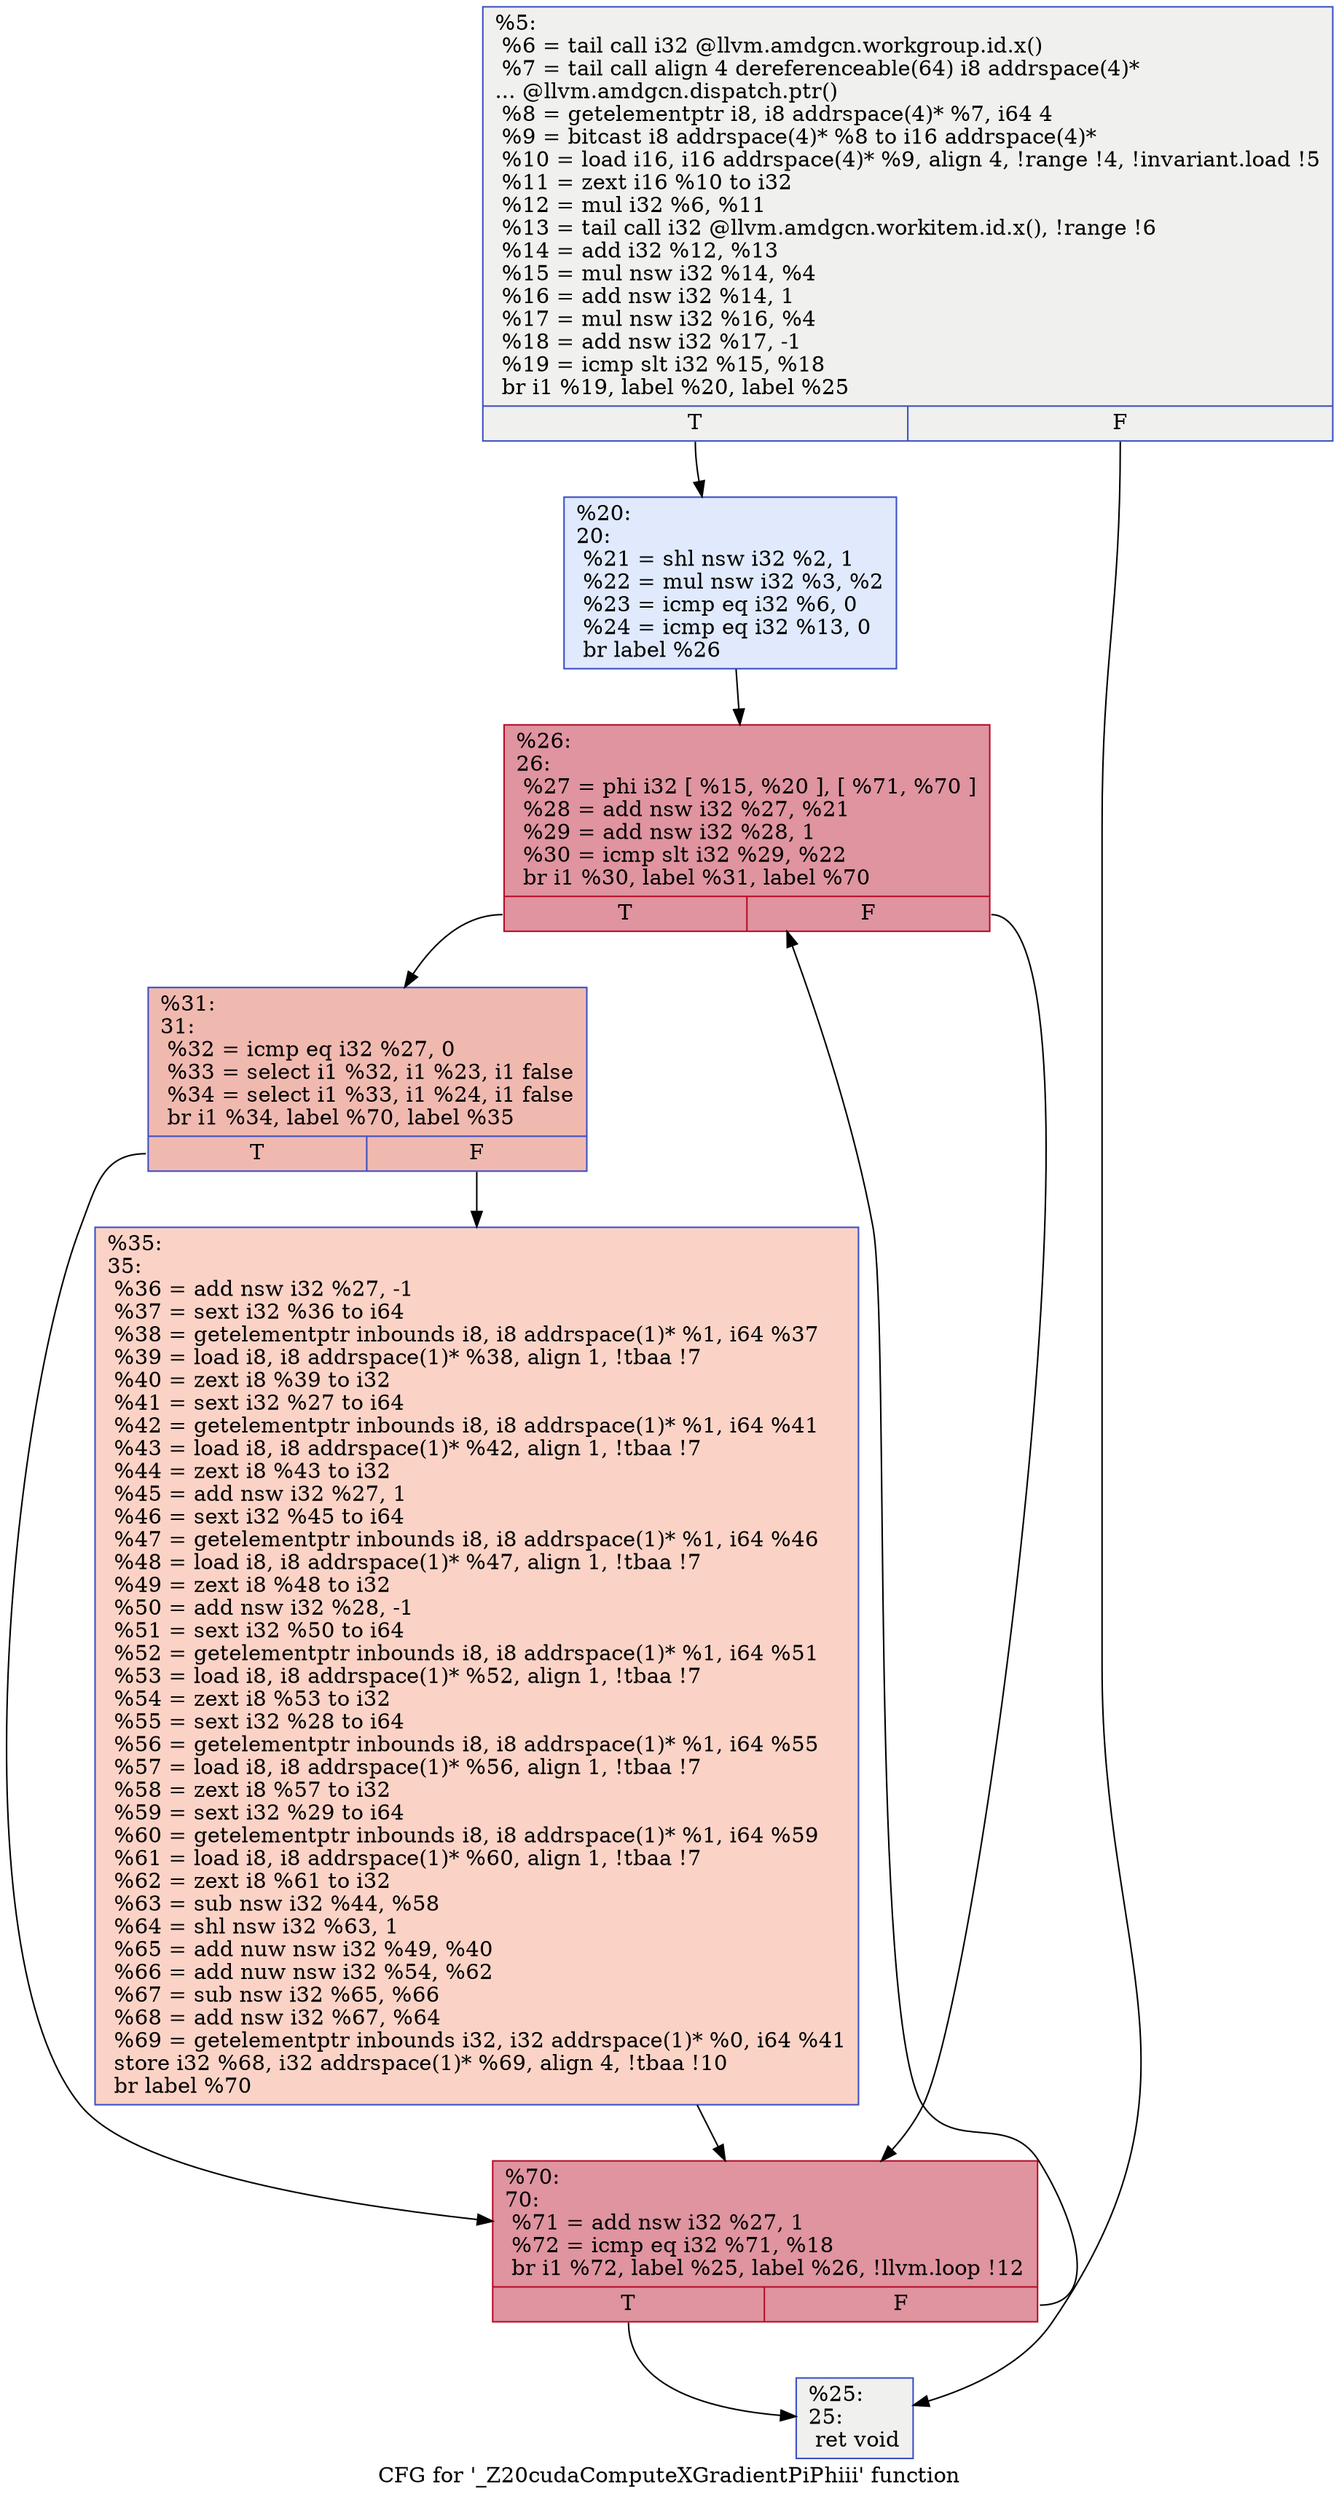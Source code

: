 digraph "CFG for '_Z20cudaComputeXGradientPiPhiii' function" {
	label="CFG for '_Z20cudaComputeXGradientPiPhiii' function";

	Node0x46e4900 [shape=record,color="#3d50c3ff", style=filled, fillcolor="#dedcdb70",label="{%5:\l  %6 = tail call i32 @llvm.amdgcn.workgroup.id.x()\l  %7 = tail call align 4 dereferenceable(64) i8 addrspace(4)*\l... @llvm.amdgcn.dispatch.ptr()\l  %8 = getelementptr i8, i8 addrspace(4)* %7, i64 4\l  %9 = bitcast i8 addrspace(4)* %8 to i16 addrspace(4)*\l  %10 = load i16, i16 addrspace(4)* %9, align 4, !range !4, !invariant.load !5\l  %11 = zext i16 %10 to i32\l  %12 = mul i32 %6, %11\l  %13 = tail call i32 @llvm.amdgcn.workitem.id.x(), !range !6\l  %14 = add i32 %12, %13\l  %15 = mul nsw i32 %14, %4\l  %16 = add nsw i32 %14, 1\l  %17 = mul nsw i32 %16, %4\l  %18 = add nsw i32 %17, -1\l  %19 = icmp slt i32 %15, %18\l  br i1 %19, label %20, label %25\l|{<s0>T|<s1>F}}"];
	Node0x46e4900:s0 -> Node0x46e6ab0;
	Node0x46e4900:s1 -> Node0x46e6b40;
	Node0x46e6ab0 [shape=record,color="#3d50c3ff", style=filled, fillcolor="#b9d0f970",label="{%20:\l20:                                               \l  %21 = shl nsw i32 %2, 1\l  %22 = mul nsw i32 %3, %2\l  %23 = icmp eq i32 %6, 0\l  %24 = icmp eq i32 %13, 0\l  br label %26\l}"];
	Node0x46e6ab0 -> Node0x46e6ef0;
	Node0x46e6b40 [shape=record,color="#3d50c3ff", style=filled, fillcolor="#dedcdb70",label="{%25:\l25:                                               \l  ret void\l}"];
	Node0x46e6ef0 [shape=record,color="#b70d28ff", style=filled, fillcolor="#b70d2870",label="{%26:\l26:                                               \l  %27 = phi i32 [ %15, %20 ], [ %71, %70 ]\l  %28 = add nsw i32 %27, %21\l  %29 = add nsw i32 %28, 1\l  %30 = icmp slt i32 %29, %22\l  br i1 %30, label %31, label %70\l|{<s0>T|<s1>F}}"];
	Node0x46e6ef0:s0 -> Node0x46e72e0;
	Node0x46e6ef0:s1 -> Node0x46e7030;
	Node0x46e72e0 [shape=record,color="#3d50c3ff", style=filled, fillcolor="#de614d70",label="{%31:\l31:                                               \l  %32 = icmp eq i32 %27, 0\l  %33 = select i1 %32, i1 %23, i1 false\l  %34 = select i1 %33, i1 %24, i1 false\l  br i1 %34, label %70, label %35\l|{<s0>T|<s1>F}}"];
	Node0x46e72e0:s0 -> Node0x46e7030;
	Node0x46e72e0:s1 -> Node0x46e7770;
	Node0x46e7770 [shape=record,color="#3d50c3ff", style=filled, fillcolor="#f59c7d70",label="{%35:\l35:                                               \l  %36 = add nsw i32 %27, -1\l  %37 = sext i32 %36 to i64\l  %38 = getelementptr inbounds i8, i8 addrspace(1)* %1, i64 %37\l  %39 = load i8, i8 addrspace(1)* %38, align 1, !tbaa !7\l  %40 = zext i8 %39 to i32\l  %41 = sext i32 %27 to i64\l  %42 = getelementptr inbounds i8, i8 addrspace(1)* %1, i64 %41\l  %43 = load i8, i8 addrspace(1)* %42, align 1, !tbaa !7\l  %44 = zext i8 %43 to i32\l  %45 = add nsw i32 %27, 1\l  %46 = sext i32 %45 to i64\l  %47 = getelementptr inbounds i8, i8 addrspace(1)* %1, i64 %46\l  %48 = load i8, i8 addrspace(1)* %47, align 1, !tbaa !7\l  %49 = zext i8 %48 to i32\l  %50 = add nsw i32 %28, -1\l  %51 = sext i32 %50 to i64\l  %52 = getelementptr inbounds i8, i8 addrspace(1)* %1, i64 %51\l  %53 = load i8, i8 addrspace(1)* %52, align 1, !tbaa !7\l  %54 = zext i8 %53 to i32\l  %55 = sext i32 %28 to i64\l  %56 = getelementptr inbounds i8, i8 addrspace(1)* %1, i64 %55\l  %57 = load i8, i8 addrspace(1)* %56, align 1, !tbaa !7\l  %58 = zext i8 %57 to i32\l  %59 = sext i32 %29 to i64\l  %60 = getelementptr inbounds i8, i8 addrspace(1)* %1, i64 %59\l  %61 = load i8, i8 addrspace(1)* %60, align 1, !tbaa !7\l  %62 = zext i8 %61 to i32\l  %63 = sub nsw i32 %44, %58\l  %64 = shl nsw i32 %63, 1\l  %65 = add nuw nsw i32 %49, %40\l  %66 = add nuw nsw i32 %54, %62\l  %67 = sub nsw i32 %65, %66\l  %68 = add nsw i32 %67, %64\l  %69 = getelementptr inbounds i32, i32 addrspace(1)* %0, i64 %41\l  store i32 %68, i32 addrspace(1)* %69, align 4, !tbaa !10\l  br label %70\l}"];
	Node0x46e7770 -> Node0x46e7030;
	Node0x46e7030 [shape=record,color="#b70d28ff", style=filled, fillcolor="#b70d2870",label="{%70:\l70:                                               \l  %71 = add nsw i32 %27, 1\l  %72 = icmp eq i32 %71, %18\l  br i1 %72, label %25, label %26, !llvm.loop !12\l|{<s0>T|<s1>F}}"];
	Node0x46e7030:s0 -> Node0x46e6b40;
	Node0x46e7030:s1 -> Node0x46e6ef0;
}
